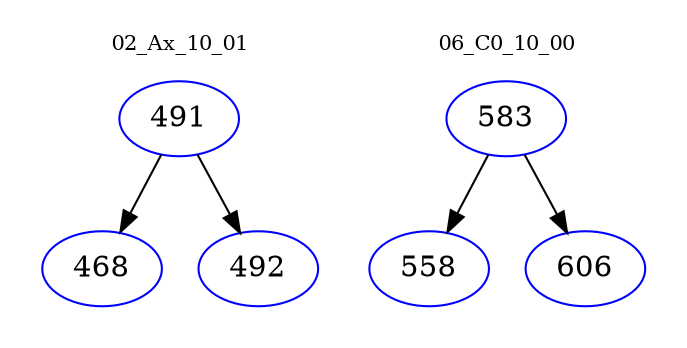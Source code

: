 digraph{
subgraph cluster_0 {
color = white
label = "02_Ax_10_01";
fontsize=10;
T0_491 [label="491", color="blue"]
T0_491 -> T0_468 [color="black"]
T0_468 [label="468", color="blue"]
T0_491 -> T0_492 [color="black"]
T0_492 [label="492", color="blue"]
}
subgraph cluster_1 {
color = white
label = "06_C0_10_00";
fontsize=10;
T1_583 [label="583", color="blue"]
T1_583 -> T1_558 [color="black"]
T1_558 [label="558", color="blue"]
T1_583 -> T1_606 [color="black"]
T1_606 [label="606", color="blue"]
}
}
